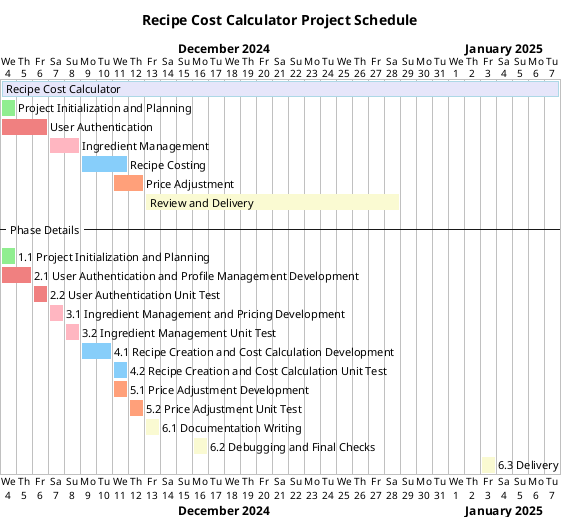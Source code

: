 @startgantt

title Recipe Cost Calculator Project Schedule

Project starts 2024-12-04

[Recipe Cost Calculator] lasts 35 days and is colored in Lavender/LightBlue

[Project Initialization and Planning] requires 1 day and starts 2024-12-04 and is colored in LightGreen

[User Authentication] requires 3 days and starts 2024-12-04 and is colored in LightCoral
[Ingredient Management] requires 2 days and starts 2024-12-07 and is colored in LightPink

[Recipe Costing] requires 3 days and starts 2024-12-09 and is colored in LightSkyBlue

[Price Adjustment] requires 2 days and starts 2024-12-11 and is colored in LightSalmon

[Review and Delivery] requires 16 days and starts 2024-12-13 and is colored in LightGoldenRodYellow

-- Phase Details --

[1.1 Project Initialization and Planning] requires 1 day and starts 2024-12-04 and is colored in LightGreen

[2.1 User Authentication and Profile Management Development] requires 2 days and starts 2024-12-04 and is colored in LightCoral
[2.2 User Authentication Unit Test] requires 1 day and starts 2024-12-06 and is colored in LightCoral

[3.1 Ingredient Management and Pricing Development] requires 1 day and starts 2024-12-07 and is colored in LightPink
[3.2 Ingredient Management Unit Test] requires 1 day and starts 2024-12-08 and is colored in LightPink

[4.1 Recipe Creation and Cost Calculation Development] requires 2 days and starts 2024-12-09 and is colored in LightSkyBlue
[4.2 Recipe Creation and Cost Calculation Unit Test] requires 1 day and starts 2024-12-11 and is colored in LightSkyBlue

[5.1 Price Adjustment Development] requires 1 day and starts 2024-12-11 and is colored in LightSalmon
[5.2 Price Adjustment Unit Test] requires 1 day and starts 2024-12-12 and is colored in LightSalmon

[6.1 Documentation Writing] requires 1 day and starts 2024-12-13 and is colored in LightGoldenRodYellow
[6.2 Debugging and Final Checks] requires 1 day and starts 2024-12-16 and is colored in LightGoldenRodYellow
[6.3 Delivery] requires 1 day and starts 2025-01-03 and is colored in LightGoldenRodYellow

@endgantt
